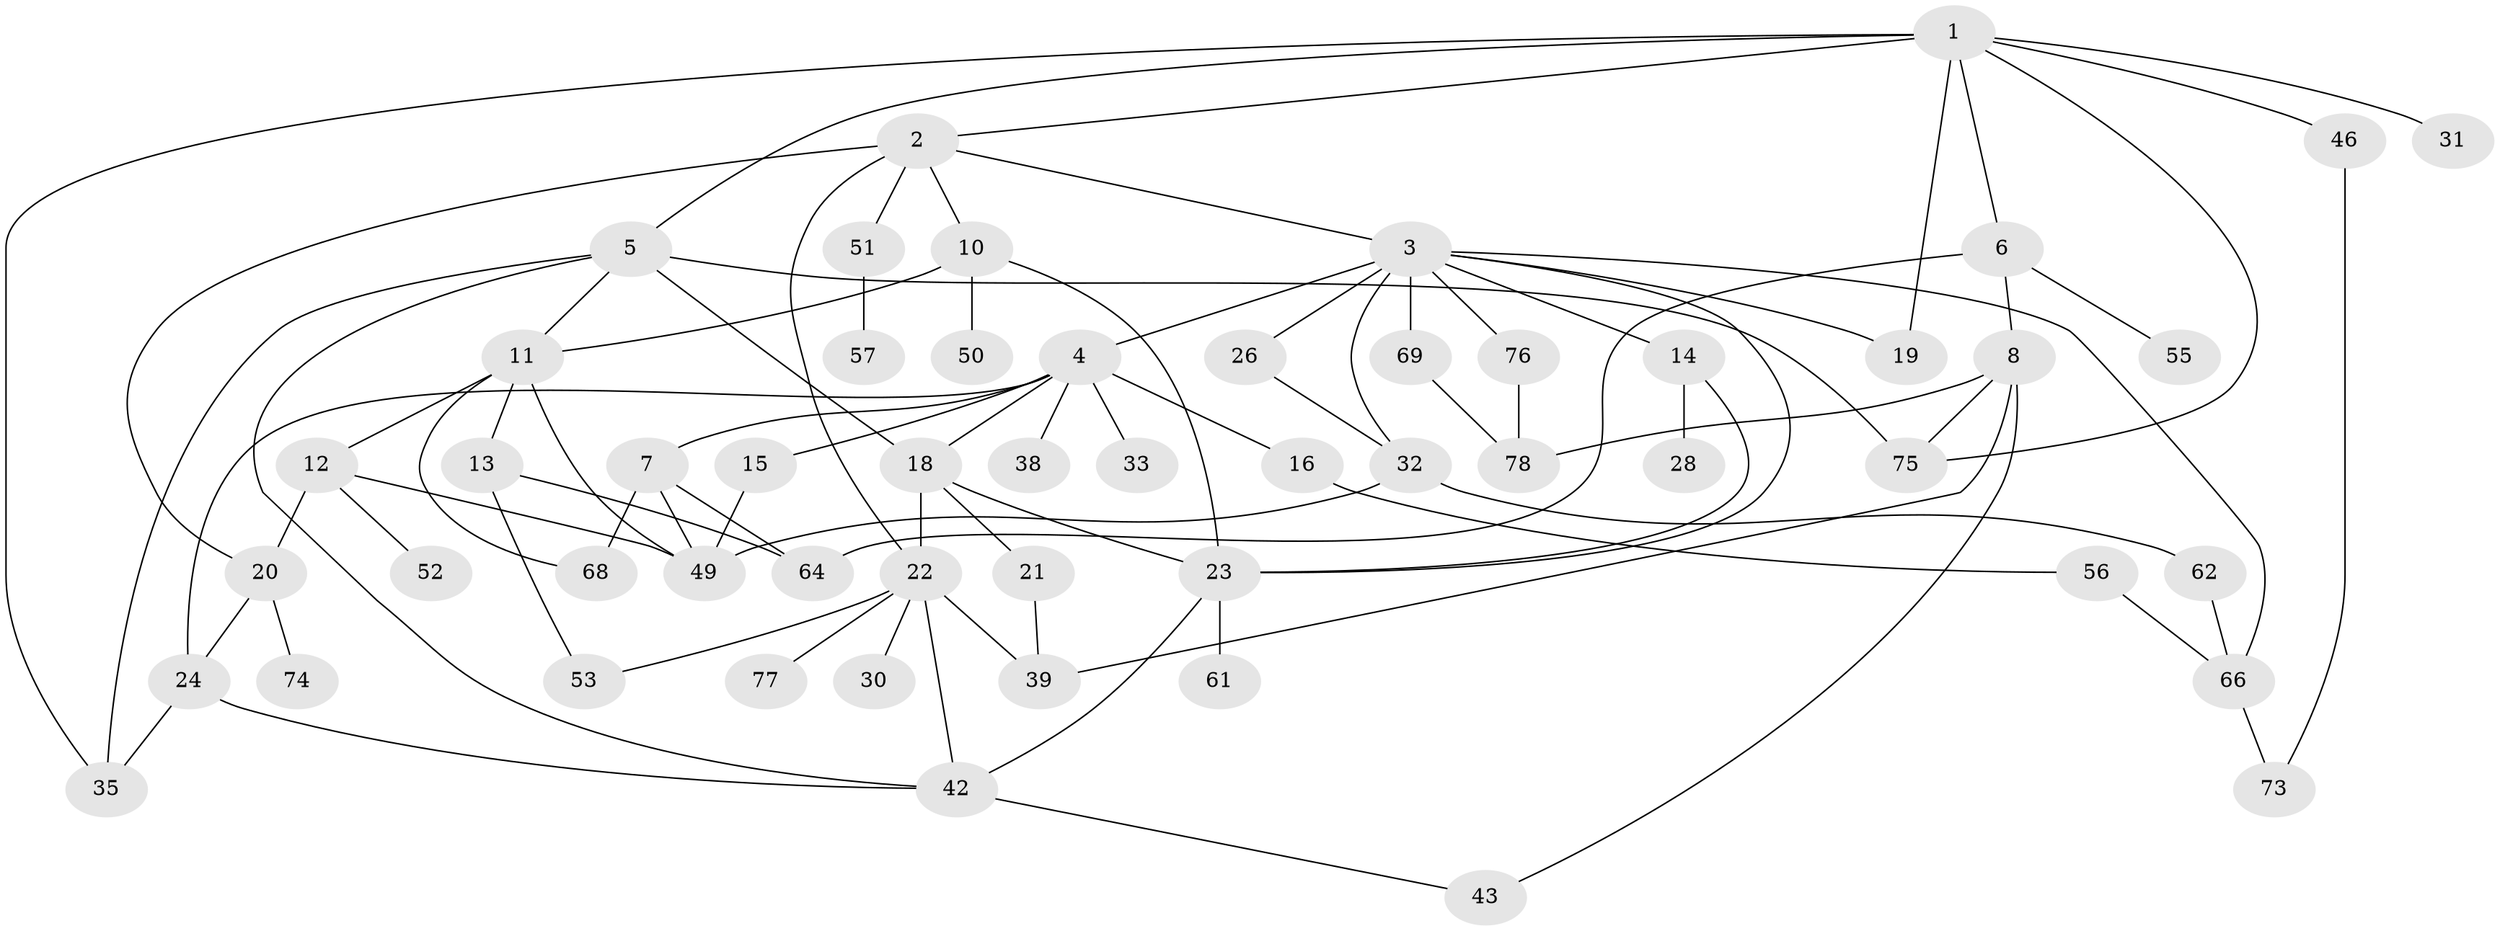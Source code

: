 // Generated by graph-tools (version 1.1) at 2025/23/03/03/25 07:23:30]
// undirected, 54 vertices, 86 edges
graph export_dot {
graph [start="1"]
  node [color=gray90,style=filled];
  1 [super="+41"];
  2 [super="+45"];
  3 [super="+9"];
  4 [super="+60"];
  5 [super="+44"];
  6 [super="+17"];
  7 [super="+47"];
  8 [super="+29"];
  10;
  11 [super="+65"];
  12 [super="+27"];
  13 [super="+58"];
  14;
  15 [super="+70"];
  16 [super="+63"];
  18 [super="+72"];
  19 [super="+36"];
  20 [super="+37"];
  21 [super="+25"];
  22 [super="+48"];
  23 [super="+34"];
  24;
  26;
  28 [super="+40"];
  30;
  31;
  32 [super="+67"];
  33;
  35 [super="+54"];
  38;
  39;
  42 [super="+59"];
  43;
  46;
  49;
  50;
  51;
  52;
  53;
  55;
  56;
  57;
  61;
  62;
  64;
  66 [super="+71"];
  68;
  69;
  73;
  74;
  75;
  76;
  77;
  78;
  1 -- 2;
  1 -- 5;
  1 -- 6;
  1 -- 31;
  1 -- 46;
  1 -- 75;
  1 -- 19;
  1 -- 35;
  2 -- 3;
  2 -- 10;
  2 -- 20;
  2 -- 22;
  2 -- 51;
  3 -- 4;
  3 -- 14;
  3 -- 19;
  3 -- 32 [weight=2];
  3 -- 66;
  3 -- 69;
  3 -- 76;
  3 -- 23;
  3 -- 26;
  4 -- 7;
  4 -- 15;
  4 -- 16;
  4 -- 18;
  4 -- 24;
  4 -- 33;
  4 -- 38;
  5 -- 75;
  5 -- 35;
  5 -- 18;
  5 -- 11;
  5 -- 42;
  6 -- 8;
  6 -- 55;
  6 -- 64;
  7 -- 68;
  7 -- 64;
  7 -- 49;
  8 -- 75;
  8 -- 43;
  8 -- 78;
  8 -- 39;
  10 -- 11;
  10 -- 50;
  10 -- 23;
  11 -- 12;
  11 -- 13;
  11 -- 49;
  11 -- 68;
  12 -- 20;
  12 -- 49;
  12 -- 52;
  13 -- 64;
  13 -- 53;
  14 -- 28;
  14 -- 23;
  15 -- 49;
  16 -- 56;
  18 -- 21;
  18 -- 23;
  18 -- 22;
  20 -- 74;
  20 -- 24;
  21 -- 39;
  22 -- 30;
  22 -- 53;
  22 -- 77;
  22 -- 39;
  22 -- 42;
  23 -- 42;
  23 -- 61;
  24 -- 35;
  24 -- 42;
  26 -- 32;
  32 -- 62;
  32 -- 49;
  42 -- 43;
  46 -- 73;
  51 -- 57;
  56 -- 66;
  62 -- 66;
  66 -- 73;
  69 -- 78;
  76 -- 78;
}

